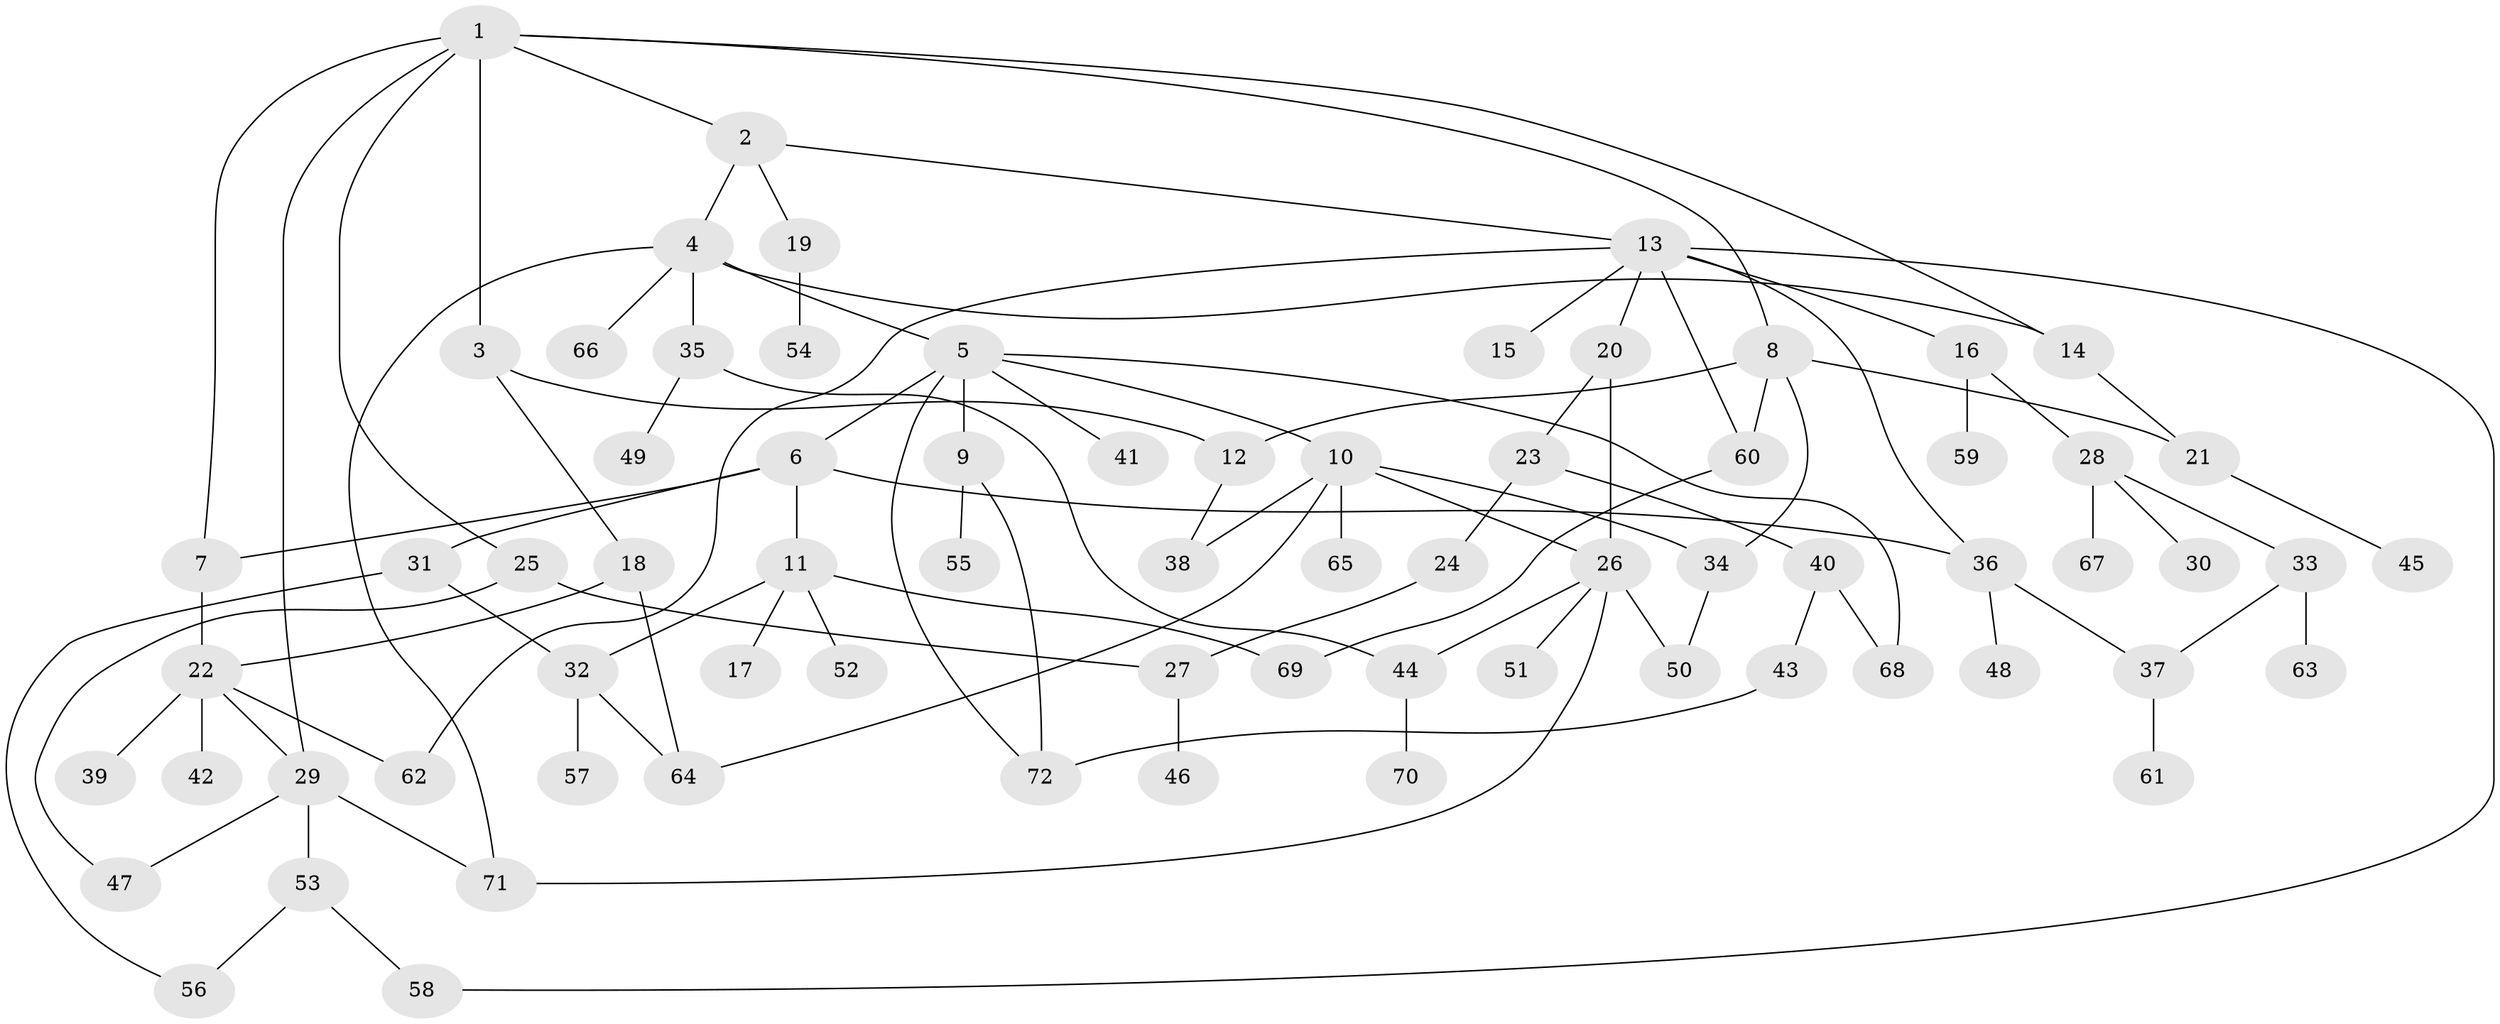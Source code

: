// coarse degree distribution, {9: 0.021739130434782608, 4: 0.06521739130434782, 5: 0.08695652173913043, 10: 0.021739130434782608, 3: 0.30434782608695654, 6: 0.043478260869565216, 2: 0.17391304347826086, 7: 0.043478260869565216, 1: 0.2391304347826087}
// Generated by graph-tools (version 1.1) at 2025/51/02/27/25 19:51:36]
// undirected, 72 vertices, 99 edges
graph export_dot {
graph [start="1"]
  node [color=gray90,style=filled];
  1;
  2;
  3;
  4;
  5;
  6;
  7;
  8;
  9;
  10;
  11;
  12;
  13;
  14;
  15;
  16;
  17;
  18;
  19;
  20;
  21;
  22;
  23;
  24;
  25;
  26;
  27;
  28;
  29;
  30;
  31;
  32;
  33;
  34;
  35;
  36;
  37;
  38;
  39;
  40;
  41;
  42;
  43;
  44;
  45;
  46;
  47;
  48;
  49;
  50;
  51;
  52;
  53;
  54;
  55;
  56;
  57;
  58;
  59;
  60;
  61;
  62;
  63;
  64;
  65;
  66;
  67;
  68;
  69;
  70;
  71;
  72;
  1 -- 2;
  1 -- 3;
  1 -- 7;
  1 -- 8;
  1 -- 14;
  1 -- 25;
  1 -- 29;
  2 -- 4;
  2 -- 13;
  2 -- 19;
  3 -- 18;
  3 -- 12;
  4 -- 5;
  4 -- 35;
  4 -- 66;
  4 -- 71;
  4 -- 14;
  5 -- 6;
  5 -- 9;
  5 -- 10;
  5 -- 41;
  5 -- 72;
  5 -- 68;
  6 -- 11;
  6 -- 31;
  6 -- 36;
  6 -- 7;
  7 -- 22;
  8 -- 12;
  8 -- 21;
  8 -- 34;
  8 -- 60;
  9 -- 55;
  9 -- 72;
  10 -- 26;
  10 -- 38;
  10 -- 65;
  10 -- 64;
  10 -- 34;
  11 -- 17;
  11 -- 52;
  11 -- 32;
  11 -- 69;
  12 -- 38;
  13 -- 15;
  13 -- 16;
  13 -- 20;
  13 -- 60;
  13 -- 62;
  13 -- 58;
  13 -- 36;
  14 -- 21;
  16 -- 28;
  16 -- 59;
  18 -- 64;
  18 -- 22;
  19 -- 54;
  20 -- 23;
  20 -- 26;
  21 -- 45;
  22 -- 29;
  22 -- 39;
  22 -- 42;
  22 -- 62;
  23 -- 24;
  23 -- 40;
  24 -- 27;
  25 -- 27;
  25 -- 47;
  26 -- 44;
  26 -- 50;
  26 -- 51;
  26 -- 71;
  27 -- 46;
  28 -- 30;
  28 -- 33;
  28 -- 67;
  29 -- 47;
  29 -- 53;
  29 -- 71;
  31 -- 32;
  31 -- 56;
  32 -- 57;
  32 -- 64;
  33 -- 63;
  33 -- 37;
  34 -- 50;
  35 -- 49;
  35 -- 44;
  36 -- 37;
  36 -- 48;
  37 -- 61;
  40 -- 43;
  40 -- 68;
  43 -- 72;
  44 -- 70;
  53 -- 58;
  53 -- 56;
  60 -- 69;
}
